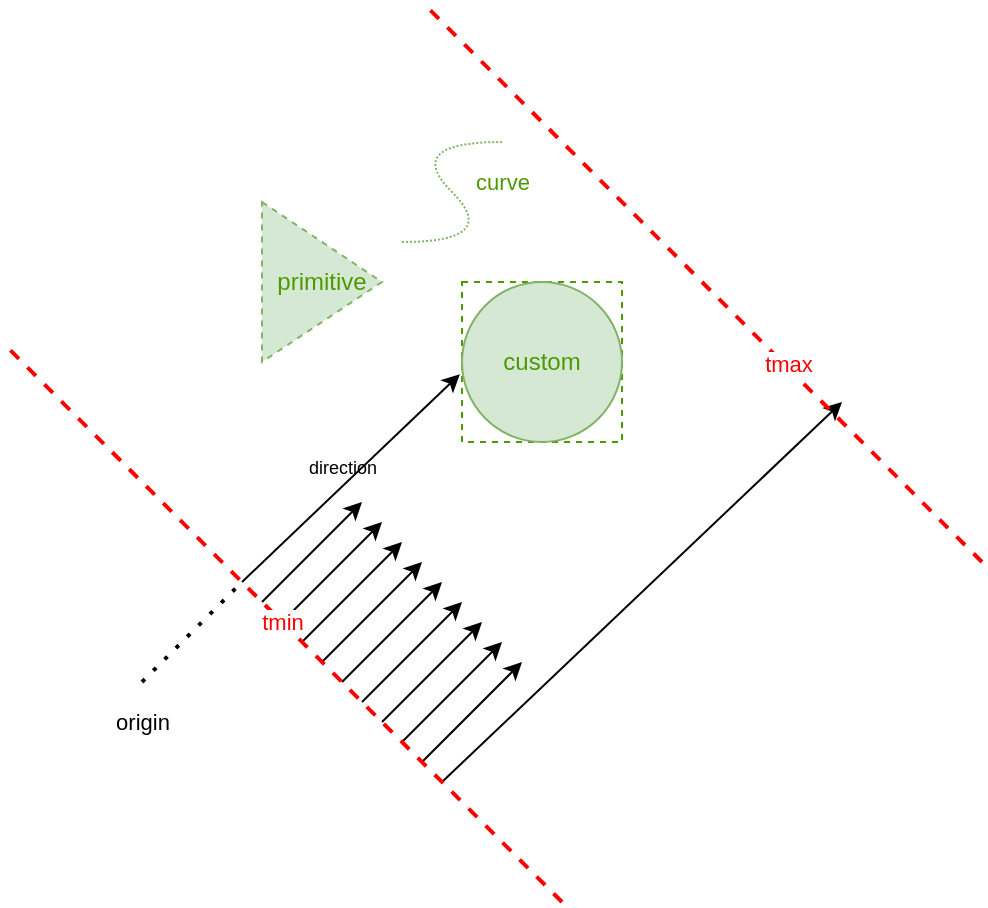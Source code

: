 <mxfile version="16.4.0" type="embed"><diagram id="yD6Par350FcNy_gndtn5" name="Page-1"><mxGraphModel dx="892" dy="423" grid="1" gridSize="10" guides="1" tooltips="1" connect="1" arrows="1" fold="1" page="1" pageScale="1" pageWidth="850" pageHeight="1100" math="0" shadow="0"><root><mxCell id="0"/><mxCell id="1" parent="0"/><mxCell id="2" value="" style="rounded=0;whiteSpace=wrap;html=1;fillColor=none;strokeColor=#4D9900;dashed=1;" parent="1" vertex="1"><mxGeometry x="440" y="240" width="80" height="80" as="geometry"/></mxCell><mxCell id="3" value="direction" style="endArrow=classic;html=1;rounded=0;fontSize=9;labelBackgroundColor=none;entryX=-0.013;entryY=0.576;entryDx=0;entryDy=0;entryPerimeter=0;" parent="1" edge="1" target="19"><mxGeometry y="7" width="50" height="50" relative="1" as="geometry"><mxPoint x="330" y="390" as="sourcePoint"/><mxPoint x="380" y="340" as="targetPoint"/><mxPoint as="offset"/></mxGeometry></mxCell><mxCell id="4" value="" style="endArrow=classic;html=1;rounded=0;" parent="1" edge="1"><mxGeometry width="50" height="50" relative="1" as="geometry"><mxPoint x="340" y="400" as="sourcePoint"/><mxPoint x="390" y="350" as="targetPoint"/></mxGeometry></mxCell><mxCell id="5" value="" style="endArrow=classic;html=1;rounded=0;" parent="1" edge="1"><mxGeometry width="50" height="50" relative="1" as="geometry"><mxPoint x="350" y="410" as="sourcePoint"/><mxPoint x="400" y="360" as="targetPoint"/></mxGeometry></mxCell><mxCell id="6" value="" style="endArrow=classic;html=1;rounded=0;" parent="1" edge="1"><mxGeometry width="50" height="50" relative="1" as="geometry"><mxPoint x="360" y="420" as="sourcePoint"/><mxPoint x="410" y="370" as="targetPoint"/></mxGeometry></mxCell><mxCell id="7" value="" style="endArrow=classic;html=1;rounded=0;" parent="1" edge="1"><mxGeometry width="50" height="50" relative="1" as="geometry"><mxPoint x="370" y="430" as="sourcePoint"/><mxPoint x="420" y="380" as="targetPoint"/></mxGeometry></mxCell><mxCell id="8" value="" style="endArrow=classic;html=1;rounded=0;" parent="1" edge="1"><mxGeometry width="50" height="50" relative="1" as="geometry"><mxPoint x="380" y="440" as="sourcePoint"/><mxPoint x="430" y="390" as="targetPoint"/></mxGeometry></mxCell><mxCell id="9" value="" style="endArrow=classic;html=1;rounded=0;" parent="1" edge="1"><mxGeometry width="50" height="50" relative="1" as="geometry"><mxPoint x="390" y="450" as="sourcePoint"/><mxPoint x="440" y="400" as="targetPoint"/></mxGeometry></mxCell><mxCell id="10" value="" style="endArrow=classic;html=1;rounded=0;" parent="1" edge="1"><mxGeometry width="50" height="50" relative="1" as="geometry"><mxPoint x="400" y="460" as="sourcePoint"/><mxPoint x="450" y="410" as="targetPoint"/></mxGeometry></mxCell><mxCell id="11" value="" style="endArrow=classic;html=1;rounded=0;" parent="1" edge="1"><mxGeometry width="50" height="50" relative="1" as="geometry"><mxPoint x="410" y="470" as="sourcePoint"/><mxPoint x="460" y="420" as="targetPoint"/></mxGeometry></mxCell><mxCell id="12" value="" style="endArrow=classic;html=1;rounded=0;" parent="1" edge="1"><mxGeometry width="50" height="50" relative="1" as="geometry"><mxPoint x="420" y="480" as="sourcePoint"/><mxPoint x="470" y="430" as="targetPoint"/></mxGeometry></mxCell><mxCell id="13" value="" style="endArrow=classic;html=1;rounded=0;" parent="1" edge="1"><mxGeometry width="50" height="50" relative="1" as="geometry"><mxPoint x="430" y="490" as="sourcePoint"/><mxPoint x="630" y="300" as="targetPoint"/></mxGeometry></mxCell><mxCell id="15" value="" style="endArrow=none;dashed=1;html=1;rounded=0;fillColor=#f8cecc;strokeColor=#FF0000;strokeWidth=2;fontColor=#FF0000;" parent="1" edge="1"><mxGeometry width="50" height="50" relative="1" as="geometry"><mxPoint x="700" y="380" as="sourcePoint"/><mxPoint x="420" y="100" as="targetPoint"/></mxGeometry></mxCell><mxCell id="21" value="tmax" style="edgeLabel;html=1;align=center;verticalAlign=middle;resizable=0;points=[];fontColor=#FF0000;" parent="15" vertex="1" connectable="0"><mxGeometry x="-0.299" y="-2" relative="1" as="geometry"><mxPoint as="offset"/></mxGeometry></mxCell><mxCell id="16" value="tmin" style="endArrow=none;dashed=1;html=1;rounded=0;fillColor=#f8cecc;strokeColor=#FF0000;strokeWidth=2;fontColor=#FF0000;" parent="1" edge="1"><mxGeometry width="50" height="50" relative="1" as="geometry"><mxPoint x="490" y="550" as="sourcePoint"/><mxPoint x="210" y="270" as="targetPoint"/></mxGeometry></mxCell><mxCell id="19" value="custom" style="ellipse;whiteSpace=wrap;html=1;aspect=fixed;fillColor=#d5e8d4;strokeColor=#82b366;fontColor=#4D9900;" parent="1" vertex="1"><mxGeometry x="440" y="240" width="80" height="80" as="geometry"/></mxCell><mxCell id="22" value="origin" style="endArrow=none;dashed=1;html=1;dashPattern=1 3;strokeWidth=2;rounded=0;" parent="1" edge="1"><mxGeometry x="-1" y="-20" width="50" height="50" relative="1" as="geometry"><mxPoint x="280" y="440" as="sourcePoint"/><mxPoint x="330" y="390" as="targetPoint"/><mxPoint x="-14" y="6" as="offset"/></mxGeometry></mxCell><mxCell id="25" value="primitive" style="triangle;whiteSpace=wrap;html=1;dashed=1;strokeColor=#82b366;fillColor=#d5e8d4;fontColor=#4D9900;" parent="1" vertex="1"><mxGeometry x="340" y="200" width="60" height="80" as="geometry"/></mxCell><mxCell id="26" value="" style="endArrow=none;html=1;strokeWidth=1;fillColor=#d5e8d4;strokeColor=#82b366;dashed=1;endFill=0;fontColor=#4D9900;endSize=0;arcSize=10;sketch=0;startSize=10;sourcePerimeterSpacing=0;fontSize=9;curved=1;dashPattern=1 1;" parent="1" edge="1"><mxGeometry width="50" height="50" relative="1" as="geometry"><mxPoint x="410" y="220" as="sourcePoint"/><mxPoint x="460" y="170" as="targetPoint"/><Array as="points"><mxPoint x="460" y="220"/><mxPoint x="410" y="170"/></Array></mxGeometry></mxCell><mxCell id="28" value="curve" style="edgeLabel;html=1;align=center;verticalAlign=middle;resizable=0;points=[];fontColor=#4D9900;labelBackgroundColor=none;" parent="26" vertex="1" connectable="0"><mxGeometry x="-0.062" y="3" relative="1" as="geometry"><mxPoint x="23" y="-11" as="offset"/></mxGeometry></mxCell><mxCell id="33" value="" style="shape=image;verticalLabelPosition=bottom;labelBackgroundColor=default;verticalAlign=top;aspect=fixed;imageAspect=0;image=http://graphics.stanford.edu/data/3Dscanrep/dragon.jpg;" parent="1" vertex="1"><mxGeometry x="550" y="390" width="84.65" height="70" as="geometry"/></mxCell></root></mxGraphModel></diagram></mxfile>